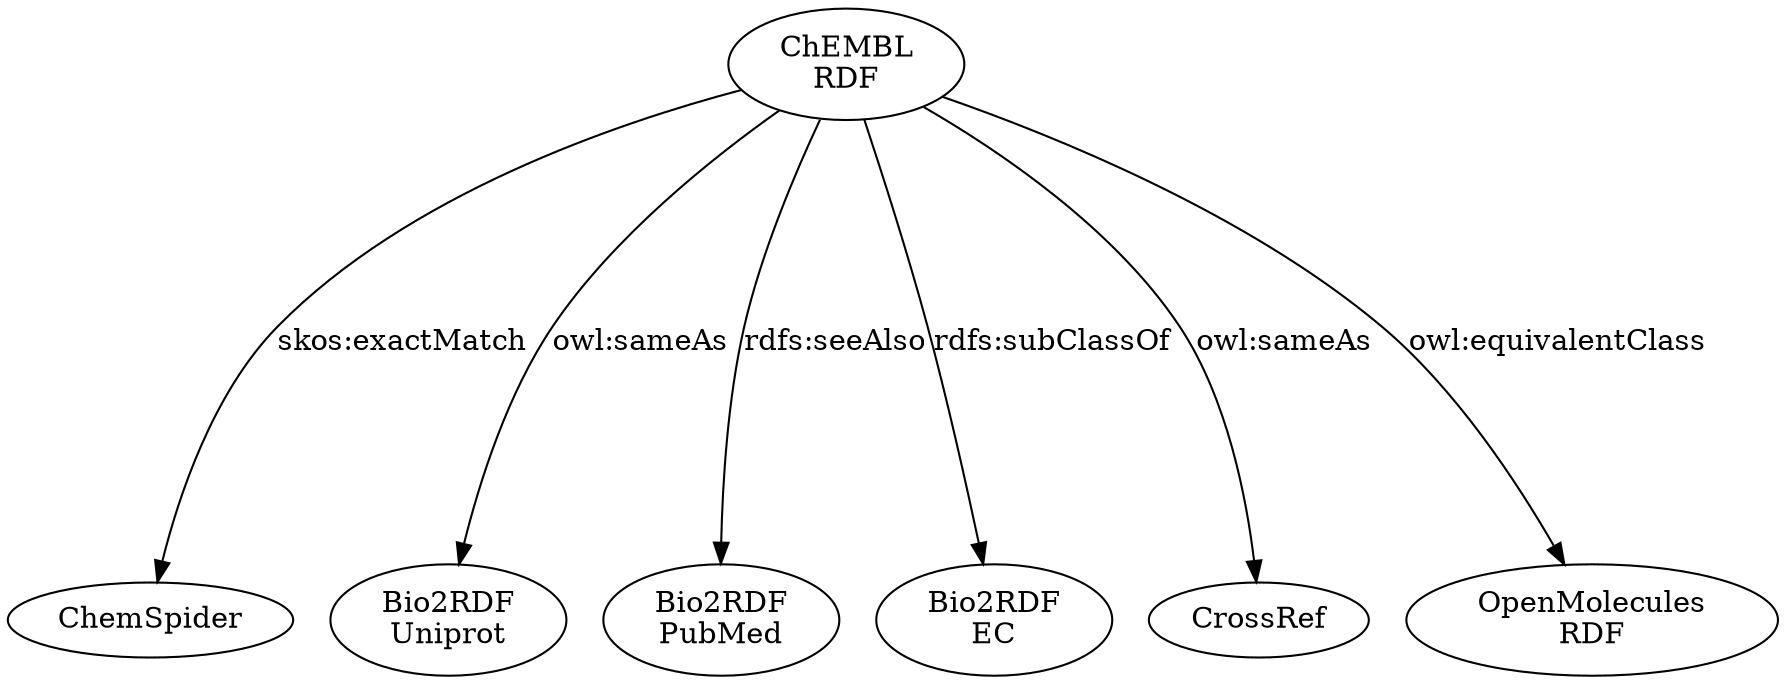 
digraph G {

  root = chembl ;
  overlap = false ;
  ranksep = 2.75 ;

  chembl [label="ChEMBL\nRDF"];
  chemspider [label="ChemSpider"];
  bio2rdfuniprot [label="Bio2RDF\nUniprot"];
  bio2rdfpubmed [label="Bio2RDF\nPubMed"];
  bio2rdfec [label="Bio2RDF\nEC"];
  crossref [label="CrossRef"];
  ron [label="OpenMolecules\nRDF"];

  chembl -> chemspider [label="skos:exactMatch"];
  chembl -> bio2rdfuniprot [label="owl:sameAs"];
  chembl -> bio2rdfpubmed [label="rdfs:seeAlso"];
  chembl -> bio2rdfec [label="rdfs:subClassOf"];
  chembl -> crossref [label="owl:sameAs"];
  chembl -> ron [label="owl:equivalentClass"];

}
